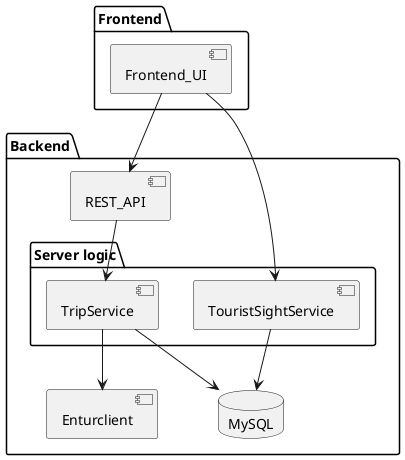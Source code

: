 @startuml
'https://plantuml.com/component-diagram


package "Frontend" {
    component Frontend_UI
}

package "Backend" {
    component REST_API

    package "Server logic" {
        component TripService
        component TouristSightService
    }
    component Enturclient

    database MySQL
}

Frontend_UI --> REST_API
REST_API --> TripService
TripService --> Enturclient
Frontend_UI --> TouristSightService
TouristSightService --> MySQL
TripService -> MySQL
@enduml